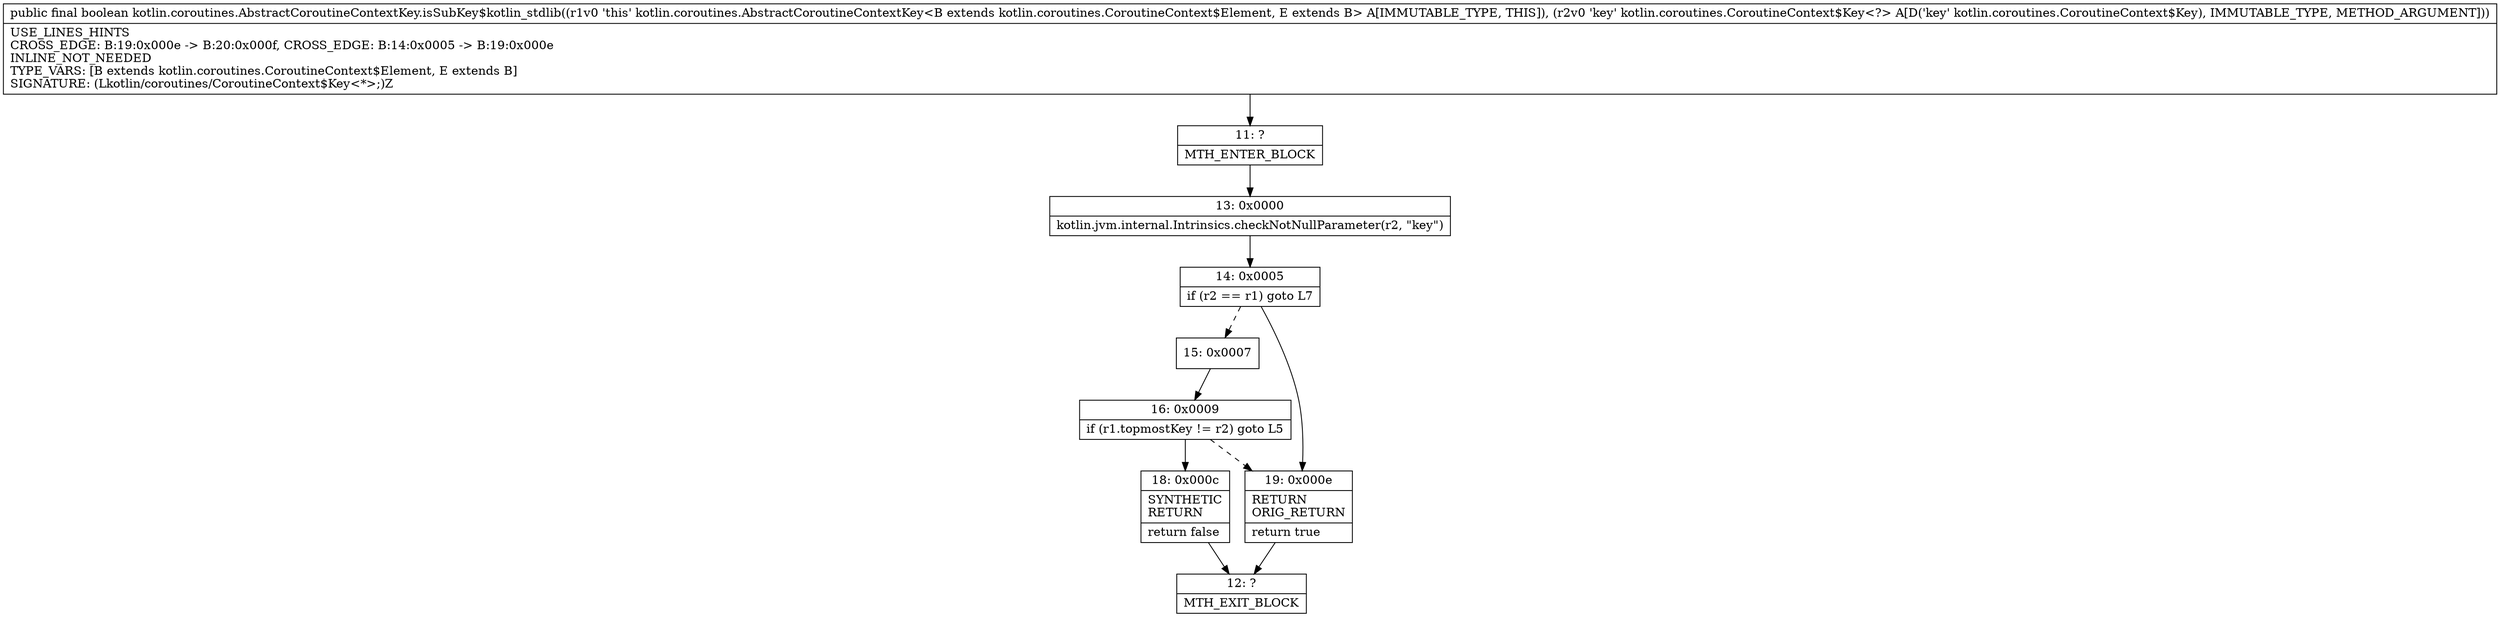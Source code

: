 digraph "CFG forkotlin.coroutines.AbstractCoroutineContextKey.isSubKey$kotlin_stdlib(Lkotlin\/coroutines\/CoroutineContext$Key;)Z" {
Node_11 [shape=record,label="{11\:\ ?|MTH_ENTER_BLOCK\l}"];
Node_13 [shape=record,label="{13\:\ 0x0000|kotlin.jvm.internal.Intrinsics.checkNotNullParameter(r2, \"key\")\l}"];
Node_14 [shape=record,label="{14\:\ 0x0005|if (r2 == r1) goto L7\l}"];
Node_15 [shape=record,label="{15\:\ 0x0007}"];
Node_16 [shape=record,label="{16\:\ 0x0009|if (r1.topmostKey != r2) goto L5\l}"];
Node_18 [shape=record,label="{18\:\ 0x000c|SYNTHETIC\lRETURN\l|return false\l}"];
Node_12 [shape=record,label="{12\:\ ?|MTH_EXIT_BLOCK\l}"];
Node_19 [shape=record,label="{19\:\ 0x000e|RETURN\lORIG_RETURN\l|return true\l}"];
MethodNode[shape=record,label="{public final boolean kotlin.coroutines.AbstractCoroutineContextKey.isSubKey$kotlin_stdlib((r1v0 'this' kotlin.coroutines.AbstractCoroutineContextKey\<B extends kotlin.coroutines.CoroutineContext$Element, E extends B\> A[IMMUTABLE_TYPE, THIS]), (r2v0 'key' kotlin.coroutines.CoroutineContext$Key\<?\> A[D('key' kotlin.coroutines.CoroutineContext$Key), IMMUTABLE_TYPE, METHOD_ARGUMENT]))  | USE_LINES_HINTS\lCROSS_EDGE: B:19:0x000e \-\> B:20:0x000f, CROSS_EDGE: B:14:0x0005 \-\> B:19:0x000e\lINLINE_NOT_NEEDED\lTYPE_VARS: [B extends kotlin.coroutines.CoroutineContext$Element, E extends B]\lSIGNATURE: (Lkotlin\/coroutines\/CoroutineContext$Key\<*\>;)Z\l}"];
MethodNode -> Node_11;Node_11 -> Node_13;
Node_13 -> Node_14;
Node_14 -> Node_15[style=dashed];
Node_14 -> Node_19;
Node_15 -> Node_16;
Node_16 -> Node_18;
Node_16 -> Node_19[style=dashed];
Node_18 -> Node_12;
Node_19 -> Node_12;
}

